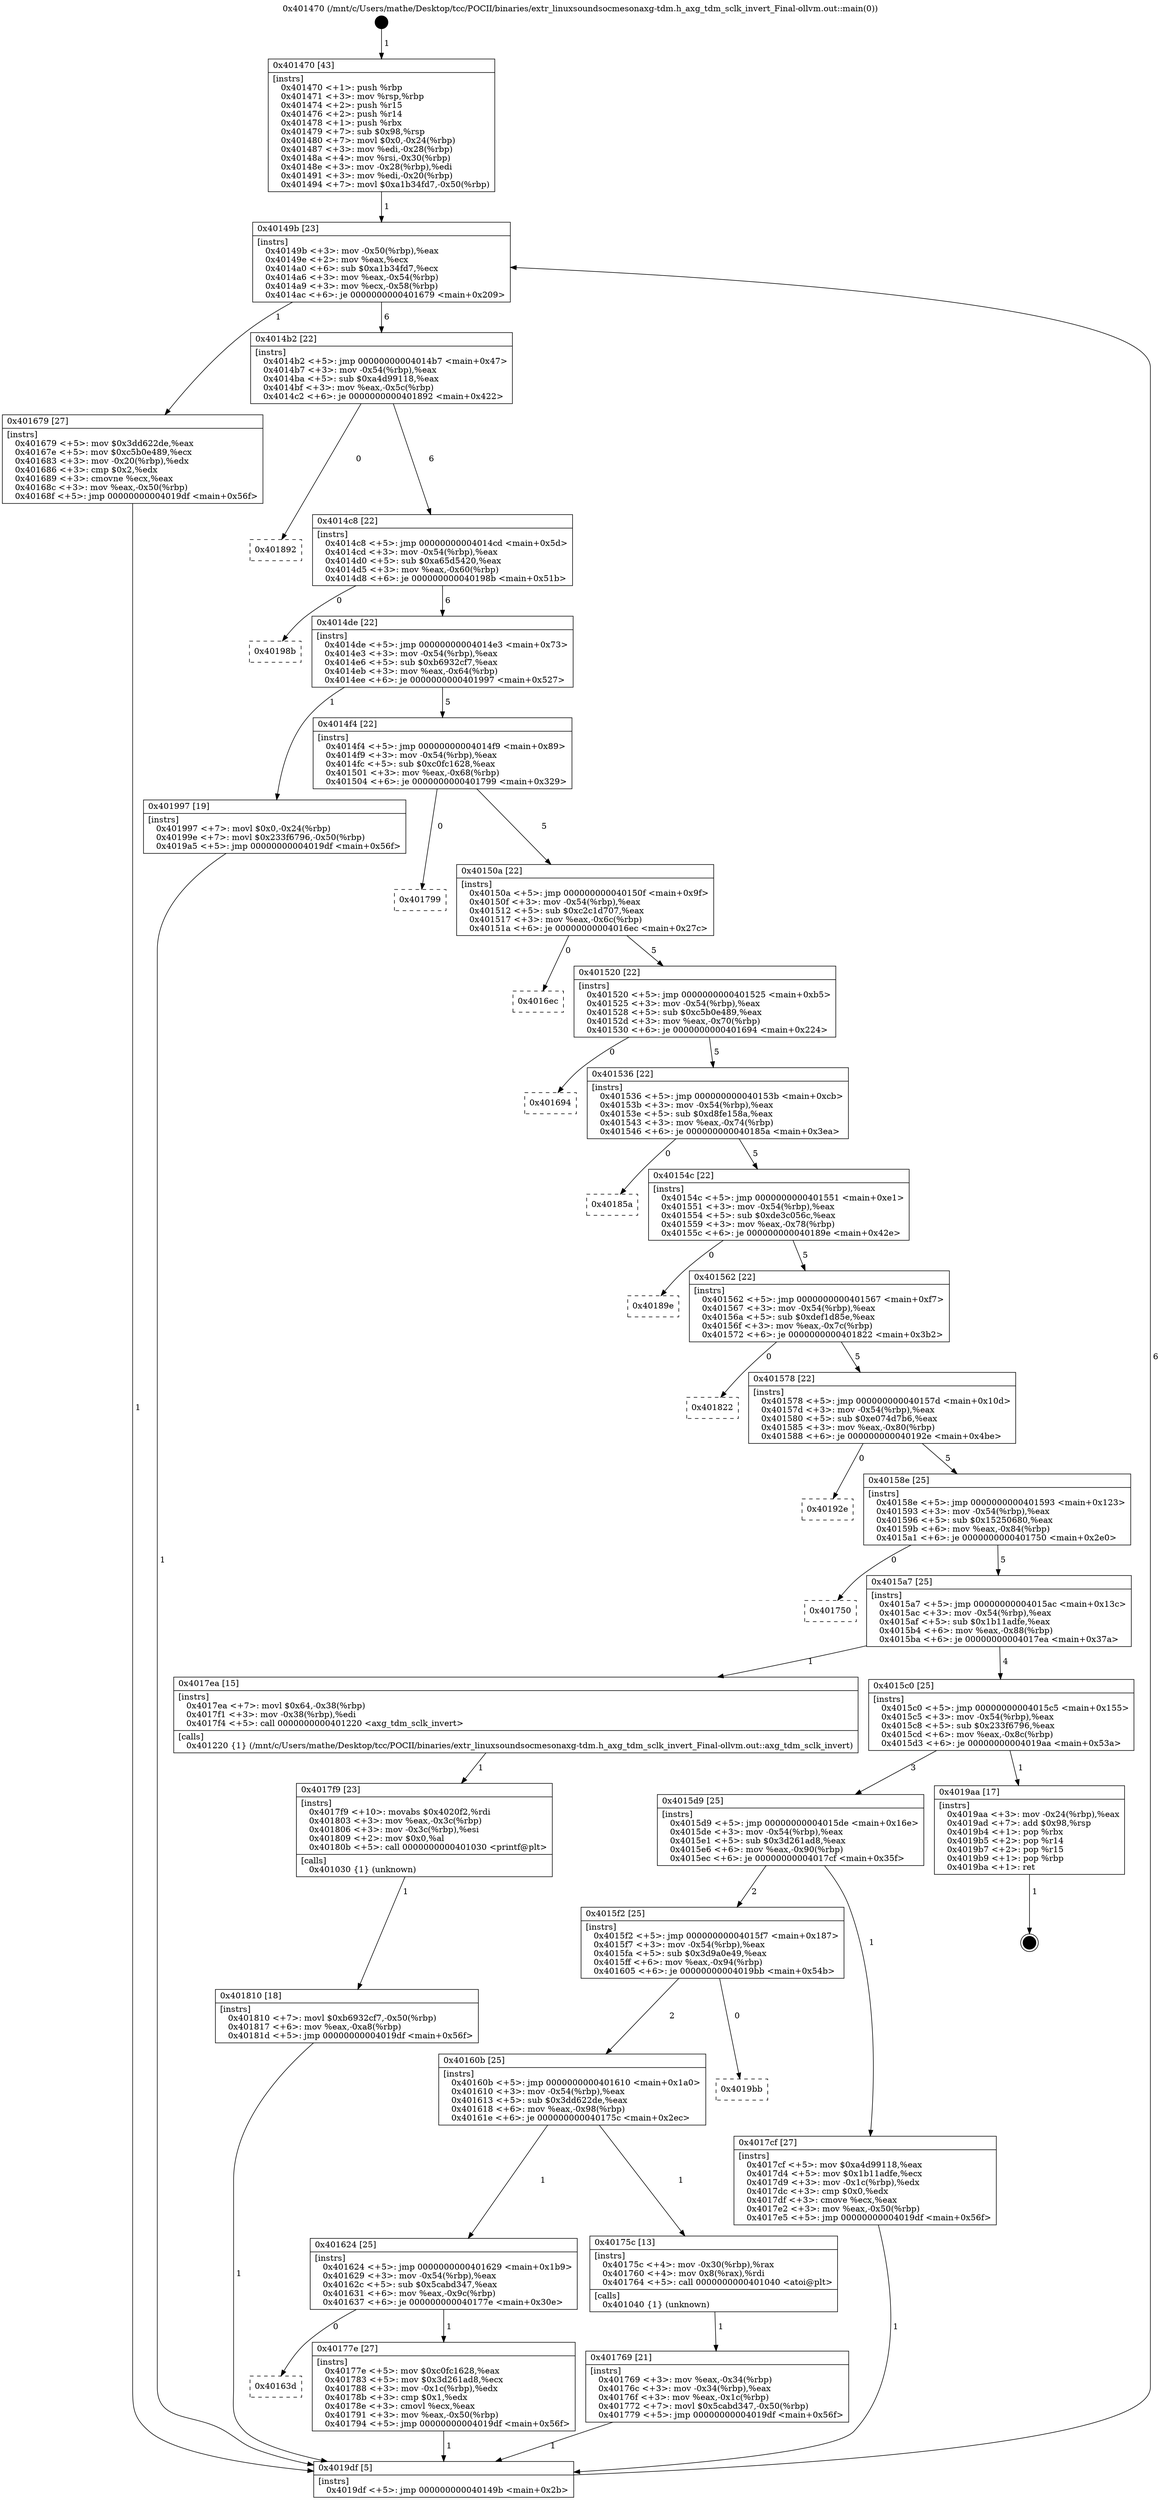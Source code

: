 digraph "0x401470" {
  label = "0x401470 (/mnt/c/Users/mathe/Desktop/tcc/POCII/binaries/extr_linuxsoundsocmesonaxg-tdm.h_axg_tdm_sclk_invert_Final-ollvm.out::main(0))"
  labelloc = "t"
  node[shape=record]

  Entry [label="",width=0.3,height=0.3,shape=circle,fillcolor=black,style=filled]
  "0x40149b" [label="{
     0x40149b [23]\l
     | [instrs]\l
     &nbsp;&nbsp;0x40149b \<+3\>: mov -0x50(%rbp),%eax\l
     &nbsp;&nbsp;0x40149e \<+2\>: mov %eax,%ecx\l
     &nbsp;&nbsp;0x4014a0 \<+6\>: sub $0xa1b34fd7,%ecx\l
     &nbsp;&nbsp;0x4014a6 \<+3\>: mov %eax,-0x54(%rbp)\l
     &nbsp;&nbsp;0x4014a9 \<+3\>: mov %ecx,-0x58(%rbp)\l
     &nbsp;&nbsp;0x4014ac \<+6\>: je 0000000000401679 \<main+0x209\>\l
  }"]
  "0x401679" [label="{
     0x401679 [27]\l
     | [instrs]\l
     &nbsp;&nbsp;0x401679 \<+5\>: mov $0x3dd622de,%eax\l
     &nbsp;&nbsp;0x40167e \<+5\>: mov $0xc5b0e489,%ecx\l
     &nbsp;&nbsp;0x401683 \<+3\>: mov -0x20(%rbp),%edx\l
     &nbsp;&nbsp;0x401686 \<+3\>: cmp $0x2,%edx\l
     &nbsp;&nbsp;0x401689 \<+3\>: cmovne %ecx,%eax\l
     &nbsp;&nbsp;0x40168c \<+3\>: mov %eax,-0x50(%rbp)\l
     &nbsp;&nbsp;0x40168f \<+5\>: jmp 00000000004019df \<main+0x56f\>\l
  }"]
  "0x4014b2" [label="{
     0x4014b2 [22]\l
     | [instrs]\l
     &nbsp;&nbsp;0x4014b2 \<+5\>: jmp 00000000004014b7 \<main+0x47\>\l
     &nbsp;&nbsp;0x4014b7 \<+3\>: mov -0x54(%rbp),%eax\l
     &nbsp;&nbsp;0x4014ba \<+5\>: sub $0xa4d99118,%eax\l
     &nbsp;&nbsp;0x4014bf \<+3\>: mov %eax,-0x5c(%rbp)\l
     &nbsp;&nbsp;0x4014c2 \<+6\>: je 0000000000401892 \<main+0x422\>\l
  }"]
  "0x4019df" [label="{
     0x4019df [5]\l
     | [instrs]\l
     &nbsp;&nbsp;0x4019df \<+5\>: jmp 000000000040149b \<main+0x2b\>\l
  }"]
  "0x401470" [label="{
     0x401470 [43]\l
     | [instrs]\l
     &nbsp;&nbsp;0x401470 \<+1\>: push %rbp\l
     &nbsp;&nbsp;0x401471 \<+3\>: mov %rsp,%rbp\l
     &nbsp;&nbsp;0x401474 \<+2\>: push %r15\l
     &nbsp;&nbsp;0x401476 \<+2\>: push %r14\l
     &nbsp;&nbsp;0x401478 \<+1\>: push %rbx\l
     &nbsp;&nbsp;0x401479 \<+7\>: sub $0x98,%rsp\l
     &nbsp;&nbsp;0x401480 \<+7\>: movl $0x0,-0x24(%rbp)\l
     &nbsp;&nbsp;0x401487 \<+3\>: mov %edi,-0x28(%rbp)\l
     &nbsp;&nbsp;0x40148a \<+4\>: mov %rsi,-0x30(%rbp)\l
     &nbsp;&nbsp;0x40148e \<+3\>: mov -0x28(%rbp),%edi\l
     &nbsp;&nbsp;0x401491 \<+3\>: mov %edi,-0x20(%rbp)\l
     &nbsp;&nbsp;0x401494 \<+7\>: movl $0xa1b34fd7,-0x50(%rbp)\l
  }"]
  Exit [label="",width=0.3,height=0.3,shape=circle,fillcolor=black,style=filled,peripheries=2]
  "0x401892" [label="{
     0x401892\l
  }", style=dashed]
  "0x4014c8" [label="{
     0x4014c8 [22]\l
     | [instrs]\l
     &nbsp;&nbsp;0x4014c8 \<+5\>: jmp 00000000004014cd \<main+0x5d\>\l
     &nbsp;&nbsp;0x4014cd \<+3\>: mov -0x54(%rbp),%eax\l
     &nbsp;&nbsp;0x4014d0 \<+5\>: sub $0xa65d5420,%eax\l
     &nbsp;&nbsp;0x4014d5 \<+3\>: mov %eax,-0x60(%rbp)\l
     &nbsp;&nbsp;0x4014d8 \<+6\>: je 000000000040198b \<main+0x51b\>\l
  }"]
  "0x401810" [label="{
     0x401810 [18]\l
     | [instrs]\l
     &nbsp;&nbsp;0x401810 \<+7\>: movl $0xb6932cf7,-0x50(%rbp)\l
     &nbsp;&nbsp;0x401817 \<+6\>: mov %eax,-0xa8(%rbp)\l
     &nbsp;&nbsp;0x40181d \<+5\>: jmp 00000000004019df \<main+0x56f\>\l
  }"]
  "0x40198b" [label="{
     0x40198b\l
  }", style=dashed]
  "0x4014de" [label="{
     0x4014de [22]\l
     | [instrs]\l
     &nbsp;&nbsp;0x4014de \<+5\>: jmp 00000000004014e3 \<main+0x73\>\l
     &nbsp;&nbsp;0x4014e3 \<+3\>: mov -0x54(%rbp),%eax\l
     &nbsp;&nbsp;0x4014e6 \<+5\>: sub $0xb6932cf7,%eax\l
     &nbsp;&nbsp;0x4014eb \<+3\>: mov %eax,-0x64(%rbp)\l
     &nbsp;&nbsp;0x4014ee \<+6\>: je 0000000000401997 \<main+0x527\>\l
  }"]
  "0x4017f9" [label="{
     0x4017f9 [23]\l
     | [instrs]\l
     &nbsp;&nbsp;0x4017f9 \<+10\>: movabs $0x4020f2,%rdi\l
     &nbsp;&nbsp;0x401803 \<+3\>: mov %eax,-0x3c(%rbp)\l
     &nbsp;&nbsp;0x401806 \<+3\>: mov -0x3c(%rbp),%esi\l
     &nbsp;&nbsp;0x401809 \<+2\>: mov $0x0,%al\l
     &nbsp;&nbsp;0x40180b \<+5\>: call 0000000000401030 \<printf@plt\>\l
     | [calls]\l
     &nbsp;&nbsp;0x401030 \{1\} (unknown)\l
  }"]
  "0x401997" [label="{
     0x401997 [19]\l
     | [instrs]\l
     &nbsp;&nbsp;0x401997 \<+7\>: movl $0x0,-0x24(%rbp)\l
     &nbsp;&nbsp;0x40199e \<+7\>: movl $0x233f6796,-0x50(%rbp)\l
     &nbsp;&nbsp;0x4019a5 \<+5\>: jmp 00000000004019df \<main+0x56f\>\l
  }"]
  "0x4014f4" [label="{
     0x4014f4 [22]\l
     | [instrs]\l
     &nbsp;&nbsp;0x4014f4 \<+5\>: jmp 00000000004014f9 \<main+0x89\>\l
     &nbsp;&nbsp;0x4014f9 \<+3\>: mov -0x54(%rbp),%eax\l
     &nbsp;&nbsp;0x4014fc \<+5\>: sub $0xc0fc1628,%eax\l
     &nbsp;&nbsp;0x401501 \<+3\>: mov %eax,-0x68(%rbp)\l
     &nbsp;&nbsp;0x401504 \<+6\>: je 0000000000401799 \<main+0x329\>\l
  }"]
  "0x40163d" [label="{
     0x40163d\l
  }", style=dashed]
  "0x401799" [label="{
     0x401799\l
  }", style=dashed]
  "0x40150a" [label="{
     0x40150a [22]\l
     | [instrs]\l
     &nbsp;&nbsp;0x40150a \<+5\>: jmp 000000000040150f \<main+0x9f\>\l
     &nbsp;&nbsp;0x40150f \<+3\>: mov -0x54(%rbp),%eax\l
     &nbsp;&nbsp;0x401512 \<+5\>: sub $0xc2c1d707,%eax\l
     &nbsp;&nbsp;0x401517 \<+3\>: mov %eax,-0x6c(%rbp)\l
     &nbsp;&nbsp;0x40151a \<+6\>: je 00000000004016ec \<main+0x27c\>\l
  }"]
  "0x40177e" [label="{
     0x40177e [27]\l
     | [instrs]\l
     &nbsp;&nbsp;0x40177e \<+5\>: mov $0xc0fc1628,%eax\l
     &nbsp;&nbsp;0x401783 \<+5\>: mov $0x3d261ad8,%ecx\l
     &nbsp;&nbsp;0x401788 \<+3\>: mov -0x1c(%rbp),%edx\l
     &nbsp;&nbsp;0x40178b \<+3\>: cmp $0x1,%edx\l
     &nbsp;&nbsp;0x40178e \<+3\>: cmovl %ecx,%eax\l
     &nbsp;&nbsp;0x401791 \<+3\>: mov %eax,-0x50(%rbp)\l
     &nbsp;&nbsp;0x401794 \<+5\>: jmp 00000000004019df \<main+0x56f\>\l
  }"]
  "0x4016ec" [label="{
     0x4016ec\l
  }", style=dashed]
  "0x401520" [label="{
     0x401520 [22]\l
     | [instrs]\l
     &nbsp;&nbsp;0x401520 \<+5\>: jmp 0000000000401525 \<main+0xb5\>\l
     &nbsp;&nbsp;0x401525 \<+3\>: mov -0x54(%rbp),%eax\l
     &nbsp;&nbsp;0x401528 \<+5\>: sub $0xc5b0e489,%eax\l
     &nbsp;&nbsp;0x40152d \<+3\>: mov %eax,-0x70(%rbp)\l
     &nbsp;&nbsp;0x401530 \<+6\>: je 0000000000401694 \<main+0x224\>\l
  }"]
  "0x401769" [label="{
     0x401769 [21]\l
     | [instrs]\l
     &nbsp;&nbsp;0x401769 \<+3\>: mov %eax,-0x34(%rbp)\l
     &nbsp;&nbsp;0x40176c \<+3\>: mov -0x34(%rbp),%eax\l
     &nbsp;&nbsp;0x40176f \<+3\>: mov %eax,-0x1c(%rbp)\l
     &nbsp;&nbsp;0x401772 \<+7\>: movl $0x5cabd347,-0x50(%rbp)\l
     &nbsp;&nbsp;0x401779 \<+5\>: jmp 00000000004019df \<main+0x56f\>\l
  }"]
  "0x401694" [label="{
     0x401694\l
  }", style=dashed]
  "0x401536" [label="{
     0x401536 [22]\l
     | [instrs]\l
     &nbsp;&nbsp;0x401536 \<+5\>: jmp 000000000040153b \<main+0xcb\>\l
     &nbsp;&nbsp;0x40153b \<+3\>: mov -0x54(%rbp),%eax\l
     &nbsp;&nbsp;0x40153e \<+5\>: sub $0xd8fe158a,%eax\l
     &nbsp;&nbsp;0x401543 \<+3\>: mov %eax,-0x74(%rbp)\l
     &nbsp;&nbsp;0x401546 \<+6\>: je 000000000040185a \<main+0x3ea\>\l
  }"]
  "0x401624" [label="{
     0x401624 [25]\l
     | [instrs]\l
     &nbsp;&nbsp;0x401624 \<+5\>: jmp 0000000000401629 \<main+0x1b9\>\l
     &nbsp;&nbsp;0x401629 \<+3\>: mov -0x54(%rbp),%eax\l
     &nbsp;&nbsp;0x40162c \<+5\>: sub $0x5cabd347,%eax\l
     &nbsp;&nbsp;0x401631 \<+6\>: mov %eax,-0x9c(%rbp)\l
     &nbsp;&nbsp;0x401637 \<+6\>: je 000000000040177e \<main+0x30e\>\l
  }"]
  "0x40185a" [label="{
     0x40185a\l
  }", style=dashed]
  "0x40154c" [label="{
     0x40154c [22]\l
     | [instrs]\l
     &nbsp;&nbsp;0x40154c \<+5\>: jmp 0000000000401551 \<main+0xe1\>\l
     &nbsp;&nbsp;0x401551 \<+3\>: mov -0x54(%rbp),%eax\l
     &nbsp;&nbsp;0x401554 \<+5\>: sub $0xde3c056c,%eax\l
     &nbsp;&nbsp;0x401559 \<+3\>: mov %eax,-0x78(%rbp)\l
     &nbsp;&nbsp;0x40155c \<+6\>: je 000000000040189e \<main+0x42e\>\l
  }"]
  "0x40175c" [label="{
     0x40175c [13]\l
     | [instrs]\l
     &nbsp;&nbsp;0x40175c \<+4\>: mov -0x30(%rbp),%rax\l
     &nbsp;&nbsp;0x401760 \<+4\>: mov 0x8(%rax),%rdi\l
     &nbsp;&nbsp;0x401764 \<+5\>: call 0000000000401040 \<atoi@plt\>\l
     | [calls]\l
     &nbsp;&nbsp;0x401040 \{1\} (unknown)\l
  }"]
  "0x40189e" [label="{
     0x40189e\l
  }", style=dashed]
  "0x401562" [label="{
     0x401562 [22]\l
     | [instrs]\l
     &nbsp;&nbsp;0x401562 \<+5\>: jmp 0000000000401567 \<main+0xf7\>\l
     &nbsp;&nbsp;0x401567 \<+3\>: mov -0x54(%rbp),%eax\l
     &nbsp;&nbsp;0x40156a \<+5\>: sub $0xdef1d85e,%eax\l
     &nbsp;&nbsp;0x40156f \<+3\>: mov %eax,-0x7c(%rbp)\l
     &nbsp;&nbsp;0x401572 \<+6\>: je 0000000000401822 \<main+0x3b2\>\l
  }"]
  "0x40160b" [label="{
     0x40160b [25]\l
     | [instrs]\l
     &nbsp;&nbsp;0x40160b \<+5\>: jmp 0000000000401610 \<main+0x1a0\>\l
     &nbsp;&nbsp;0x401610 \<+3\>: mov -0x54(%rbp),%eax\l
     &nbsp;&nbsp;0x401613 \<+5\>: sub $0x3dd622de,%eax\l
     &nbsp;&nbsp;0x401618 \<+6\>: mov %eax,-0x98(%rbp)\l
     &nbsp;&nbsp;0x40161e \<+6\>: je 000000000040175c \<main+0x2ec\>\l
  }"]
  "0x401822" [label="{
     0x401822\l
  }", style=dashed]
  "0x401578" [label="{
     0x401578 [22]\l
     | [instrs]\l
     &nbsp;&nbsp;0x401578 \<+5\>: jmp 000000000040157d \<main+0x10d\>\l
     &nbsp;&nbsp;0x40157d \<+3\>: mov -0x54(%rbp),%eax\l
     &nbsp;&nbsp;0x401580 \<+5\>: sub $0xe074d7b6,%eax\l
     &nbsp;&nbsp;0x401585 \<+3\>: mov %eax,-0x80(%rbp)\l
     &nbsp;&nbsp;0x401588 \<+6\>: je 000000000040192e \<main+0x4be\>\l
  }"]
  "0x4019bb" [label="{
     0x4019bb\l
  }", style=dashed]
  "0x40192e" [label="{
     0x40192e\l
  }", style=dashed]
  "0x40158e" [label="{
     0x40158e [25]\l
     | [instrs]\l
     &nbsp;&nbsp;0x40158e \<+5\>: jmp 0000000000401593 \<main+0x123\>\l
     &nbsp;&nbsp;0x401593 \<+3\>: mov -0x54(%rbp),%eax\l
     &nbsp;&nbsp;0x401596 \<+5\>: sub $0x15250680,%eax\l
     &nbsp;&nbsp;0x40159b \<+6\>: mov %eax,-0x84(%rbp)\l
     &nbsp;&nbsp;0x4015a1 \<+6\>: je 0000000000401750 \<main+0x2e0\>\l
  }"]
  "0x4015f2" [label="{
     0x4015f2 [25]\l
     | [instrs]\l
     &nbsp;&nbsp;0x4015f2 \<+5\>: jmp 00000000004015f7 \<main+0x187\>\l
     &nbsp;&nbsp;0x4015f7 \<+3\>: mov -0x54(%rbp),%eax\l
     &nbsp;&nbsp;0x4015fa \<+5\>: sub $0x3d9a0e49,%eax\l
     &nbsp;&nbsp;0x4015ff \<+6\>: mov %eax,-0x94(%rbp)\l
     &nbsp;&nbsp;0x401605 \<+6\>: je 00000000004019bb \<main+0x54b\>\l
  }"]
  "0x401750" [label="{
     0x401750\l
  }", style=dashed]
  "0x4015a7" [label="{
     0x4015a7 [25]\l
     | [instrs]\l
     &nbsp;&nbsp;0x4015a7 \<+5\>: jmp 00000000004015ac \<main+0x13c\>\l
     &nbsp;&nbsp;0x4015ac \<+3\>: mov -0x54(%rbp),%eax\l
     &nbsp;&nbsp;0x4015af \<+5\>: sub $0x1b11adfe,%eax\l
     &nbsp;&nbsp;0x4015b4 \<+6\>: mov %eax,-0x88(%rbp)\l
     &nbsp;&nbsp;0x4015ba \<+6\>: je 00000000004017ea \<main+0x37a\>\l
  }"]
  "0x4017cf" [label="{
     0x4017cf [27]\l
     | [instrs]\l
     &nbsp;&nbsp;0x4017cf \<+5\>: mov $0xa4d99118,%eax\l
     &nbsp;&nbsp;0x4017d4 \<+5\>: mov $0x1b11adfe,%ecx\l
     &nbsp;&nbsp;0x4017d9 \<+3\>: mov -0x1c(%rbp),%edx\l
     &nbsp;&nbsp;0x4017dc \<+3\>: cmp $0x0,%edx\l
     &nbsp;&nbsp;0x4017df \<+3\>: cmove %ecx,%eax\l
     &nbsp;&nbsp;0x4017e2 \<+3\>: mov %eax,-0x50(%rbp)\l
     &nbsp;&nbsp;0x4017e5 \<+5\>: jmp 00000000004019df \<main+0x56f\>\l
  }"]
  "0x4017ea" [label="{
     0x4017ea [15]\l
     | [instrs]\l
     &nbsp;&nbsp;0x4017ea \<+7\>: movl $0x64,-0x38(%rbp)\l
     &nbsp;&nbsp;0x4017f1 \<+3\>: mov -0x38(%rbp),%edi\l
     &nbsp;&nbsp;0x4017f4 \<+5\>: call 0000000000401220 \<axg_tdm_sclk_invert\>\l
     | [calls]\l
     &nbsp;&nbsp;0x401220 \{1\} (/mnt/c/Users/mathe/Desktop/tcc/POCII/binaries/extr_linuxsoundsocmesonaxg-tdm.h_axg_tdm_sclk_invert_Final-ollvm.out::axg_tdm_sclk_invert)\l
  }"]
  "0x4015c0" [label="{
     0x4015c0 [25]\l
     | [instrs]\l
     &nbsp;&nbsp;0x4015c0 \<+5\>: jmp 00000000004015c5 \<main+0x155\>\l
     &nbsp;&nbsp;0x4015c5 \<+3\>: mov -0x54(%rbp),%eax\l
     &nbsp;&nbsp;0x4015c8 \<+5\>: sub $0x233f6796,%eax\l
     &nbsp;&nbsp;0x4015cd \<+6\>: mov %eax,-0x8c(%rbp)\l
     &nbsp;&nbsp;0x4015d3 \<+6\>: je 00000000004019aa \<main+0x53a\>\l
  }"]
  "0x4015d9" [label="{
     0x4015d9 [25]\l
     | [instrs]\l
     &nbsp;&nbsp;0x4015d9 \<+5\>: jmp 00000000004015de \<main+0x16e\>\l
     &nbsp;&nbsp;0x4015de \<+3\>: mov -0x54(%rbp),%eax\l
     &nbsp;&nbsp;0x4015e1 \<+5\>: sub $0x3d261ad8,%eax\l
     &nbsp;&nbsp;0x4015e6 \<+6\>: mov %eax,-0x90(%rbp)\l
     &nbsp;&nbsp;0x4015ec \<+6\>: je 00000000004017cf \<main+0x35f\>\l
  }"]
  "0x4019aa" [label="{
     0x4019aa [17]\l
     | [instrs]\l
     &nbsp;&nbsp;0x4019aa \<+3\>: mov -0x24(%rbp),%eax\l
     &nbsp;&nbsp;0x4019ad \<+7\>: add $0x98,%rsp\l
     &nbsp;&nbsp;0x4019b4 \<+1\>: pop %rbx\l
     &nbsp;&nbsp;0x4019b5 \<+2\>: pop %r14\l
     &nbsp;&nbsp;0x4019b7 \<+2\>: pop %r15\l
     &nbsp;&nbsp;0x4019b9 \<+1\>: pop %rbp\l
     &nbsp;&nbsp;0x4019ba \<+1\>: ret\l
  }"]
  Entry -> "0x401470" [label=" 1"]
  "0x40149b" -> "0x401679" [label=" 1"]
  "0x40149b" -> "0x4014b2" [label=" 6"]
  "0x401679" -> "0x4019df" [label=" 1"]
  "0x401470" -> "0x40149b" [label=" 1"]
  "0x4019df" -> "0x40149b" [label=" 6"]
  "0x4019aa" -> Exit [label=" 1"]
  "0x4014b2" -> "0x401892" [label=" 0"]
  "0x4014b2" -> "0x4014c8" [label=" 6"]
  "0x401997" -> "0x4019df" [label=" 1"]
  "0x4014c8" -> "0x40198b" [label=" 0"]
  "0x4014c8" -> "0x4014de" [label=" 6"]
  "0x401810" -> "0x4019df" [label=" 1"]
  "0x4014de" -> "0x401997" [label=" 1"]
  "0x4014de" -> "0x4014f4" [label=" 5"]
  "0x4017f9" -> "0x401810" [label=" 1"]
  "0x4014f4" -> "0x401799" [label=" 0"]
  "0x4014f4" -> "0x40150a" [label=" 5"]
  "0x4017ea" -> "0x4017f9" [label=" 1"]
  "0x40150a" -> "0x4016ec" [label=" 0"]
  "0x40150a" -> "0x401520" [label=" 5"]
  "0x4017cf" -> "0x4019df" [label=" 1"]
  "0x401520" -> "0x401694" [label=" 0"]
  "0x401520" -> "0x401536" [label=" 5"]
  "0x401624" -> "0x40163d" [label=" 0"]
  "0x401536" -> "0x40185a" [label=" 0"]
  "0x401536" -> "0x40154c" [label=" 5"]
  "0x401624" -> "0x40177e" [label=" 1"]
  "0x40154c" -> "0x40189e" [label=" 0"]
  "0x40154c" -> "0x401562" [label=" 5"]
  "0x40177e" -> "0x4019df" [label=" 1"]
  "0x401562" -> "0x401822" [label=" 0"]
  "0x401562" -> "0x401578" [label=" 5"]
  "0x40175c" -> "0x401769" [label=" 1"]
  "0x401578" -> "0x40192e" [label=" 0"]
  "0x401578" -> "0x40158e" [label=" 5"]
  "0x40160b" -> "0x401624" [label=" 1"]
  "0x40158e" -> "0x401750" [label=" 0"]
  "0x40158e" -> "0x4015a7" [label=" 5"]
  "0x401769" -> "0x4019df" [label=" 1"]
  "0x4015a7" -> "0x4017ea" [label=" 1"]
  "0x4015a7" -> "0x4015c0" [label=" 4"]
  "0x4015f2" -> "0x40160b" [label=" 2"]
  "0x4015c0" -> "0x4019aa" [label=" 1"]
  "0x4015c0" -> "0x4015d9" [label=" 3"]
  "0x4015f2" -> "0x4019bb" [label=" 0"]
  "0x4015d9" -> "0x4017cf" [label=" 1"]
  "0x4015d9" -> "0x4015f2" [label=" 2"]
  "0x40160b" -> "0x40175c" [label=" 1"]
}
